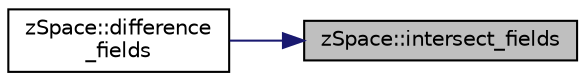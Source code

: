 digraph "zSpace::intersect_fields"
{
 // LATEX_PDF_SIZE
  edge [fontname="Helvetica",fontsize="10",labelfontname="Helvetica",labelfontsize="10"];
  node [fontname="Helvetica",fontsize="10",shape=record];
  rankdir="RL";
  Node187 [label="zSpace::intersect_fields",height=0.2,width=0.4,color="black", fillcolor="grey75", style="filled", fontcolor="black",tooltip="This method creates a intersect of the fields at the input buffers and stores them in the result buff..."];
  Node187 -> Node188 [dir="back",color="midnightblue",fontsize="10",style="solid",fontname="Helvetica"];
  Node188 [label="zSpace::difference\l_fields",height=0.2,width=0.4,color="black", fillcolor="white", style="filled",URL="$group__z_field2_d_utilities.html#gaac59a9e100d70565e24b36d4b27e28d1",tooltip="This method creates a difference of the fields at the input buffers and stores them in the result buf..."];
}

